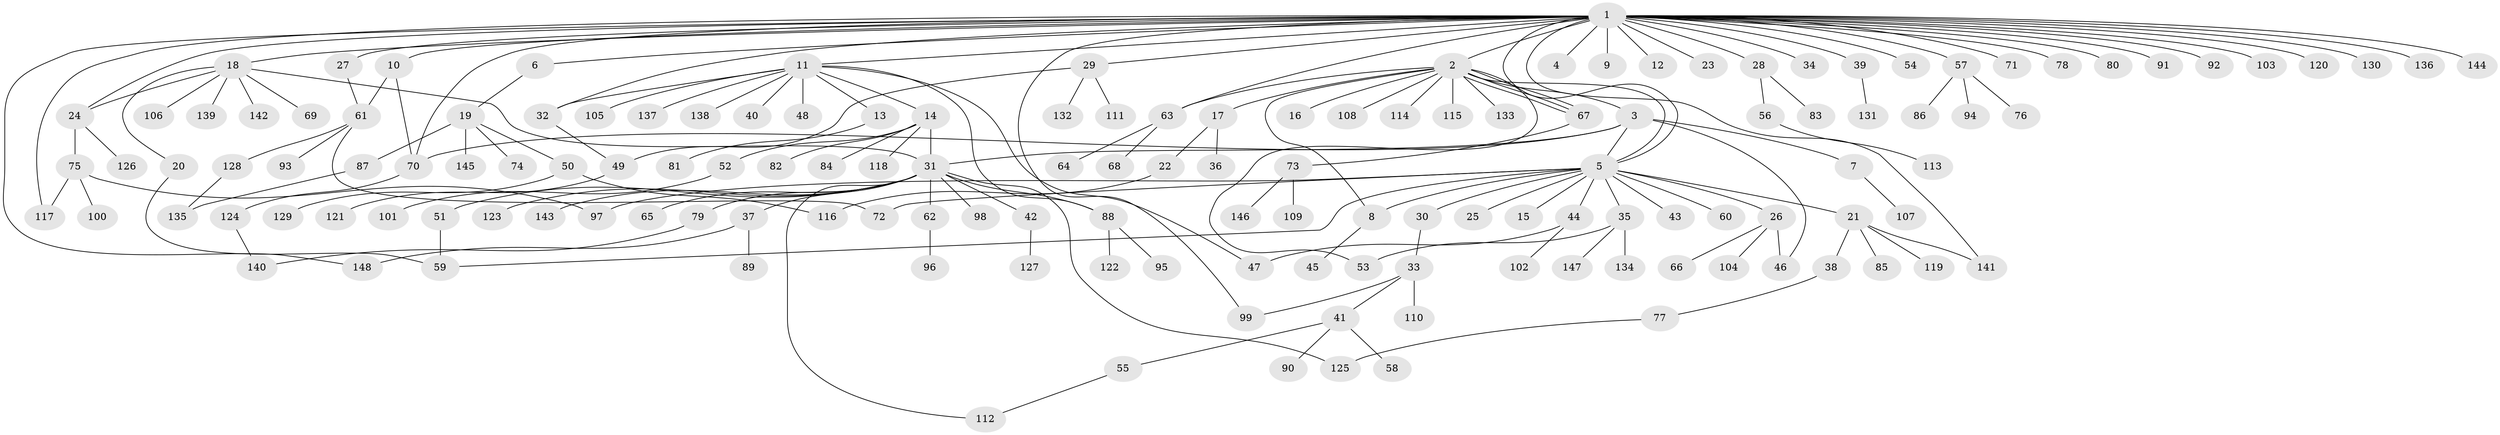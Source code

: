 // Generated by graph-tools (version 1.1) at 2025/11/02/27/25 16:11:16]
// undirected, 148 vertices, 178 edges
graph export_dot {
graph [start="1"]
  node [color=gray90,style=filled];
  1;
  2;
  3;
  4;
  5;
  6;
  7;
  8;
  9;
  10;
  11;
  12;
  13;
  14;
  15;
  16;
  17;
  18;
  19;
  20;
  21;
  22;
  23;
  24;
  25;
  26;
  27;
  28;
  29;
  30;
  31;
  32;
  33;
  34;
  35;
  36;
  37;
  38;
  39;
  40;
  41;
  42;
  43;
  44;
  45;
  46;
  47;
  48;
  49;
  50;
  51;
  52;
  53;
  54;
  55;
  56;
  57;
  58;
  59;
  60;
  61;
  62;
  63;
  64;
  65;
  66;
  67;
  68;
  69;
  70;
  71;
  72;
  73;
  74;
  75;
  76;
  77;
  78;
  79;
  80;
  81;
  82;
  83;
  84;
  85;
  86;
  87;
  88;
  89;
  90;
  91;
  92;
  93;
  94;
  95;
  96;
  97;
  98;
  99;
  100;
  101;
  102;
  103;
  104;
  105;
  106;
  107;
  108;
  109;
  110;
  111;
  112;
  113;
  114;
  115;
  116;
  117;
  118;
  119;
  120;
  121;
  122;
  123;
  124;
  125;
  126;
  127;
  128;
  129;
  130;
  131;
  132;
  133;
  134;
  135;
  136;
  137;
  138;
  139;
  140;
  141;
  142;
  143;
  144;
  145;
  146;
  147;
  148;
  1 -- 2;
  1 -- 4;
  1 -- 5;
  1 -- 6;
  1 -- 9;
  1 -- 10;
  1 -- 11;
  1 -- 12;
  1 -- 18;
  1 -- 23;
  1 -- 24;
  1 -- 27;
  1 -- 28;
  1 -- 29;
  1 -- 32;
  1 -- 34;
  1 -- 39;
  1 -- 54;
  1 -- 57;
  1 -- 63;
  1 -- 70;
  1 -- 71;
  1 -- 78;
  1 -- 80;
  1 -- 91;
  1 -- 92;
  1 -- 99;
  1 -- 103;
  1 -- 117;
  1 -- 120;
  1 -- 130;
  1 -- 136;
  1 -- 141;
  1 -- 144;
  1 -- 148;
  2 -- 3;
  2 -- 5;
  2 -- 8;
  2 -- 16;
  2 -- 17;
  2 -- 53;
  2 -- 63;
  2 -- 67;
  2 -- 67;
  2 -- 67;
  2 -- 108;
  2 -- 114;
  2 -- 115;
  2 -- 133;
  3 -- 5;
  3 -- 7;
  3 -- 31;
  3 -- 46;
  3 -- 70;
  5 -- 8;
  5 -- 15;
  5 -- 21;
  5 -- 25;
  5 -- 26;
  5 -- 30;
  5 -- 35;
  5 -- 43;
  5 -- 44;
  5 -- 59;
  5 -- 60;
  5 -- 72;
  5 -- 97;
  6 -- 19;
  7 -- 107;
  8 -- 45;
  10 -- 61;
  10 -- 70;
  11 -- 13;
  11 -- 14;
  11 -- 32;
  11 -- 40;
  11 -- 47;
  11 -- 48;
  11 -- 88;
  11 -- 105;
  11 -- 137;
  11 -- 138;
  13 -- 81;
  14 -- 31;
  14 -- 52;
  14 -- 82;
  14 -- 84;
  14 -- 118;
  17 -- 22;
  17 -- 36;
  18 -- 20;
  18 -- 24;
  18 -- 31;
  18 -- 69;
  18 -- 106;
  18 -- 139;
  18 -- 142;
  19 -- 50;
  19 -- 74;
  19 -- 87;
  19 -- 145;
  20 -- 59;
  21 -- 38;
  21 -- 85;
  21 -- 119;
  21 -- 141;
  22 -- 116;
  24 -- 75;
  24 -- 126;
  26 -- 46;
  26 -- 66;
  26 -- 104;
  27 -- 61;
  28 -- 56;
  28 -- 83;
  29 -- 49;
  29 -- 111;
  29 -- 132;
  30 -- 33;
  31 -- 37;
  31 -- 42;
  31 -- 51;
  31 -- 62;
  31 -- 65;
  31 -- 79;
  31 -- 88;
  31 -- 98;
  31 -- 112;
  31 -- 123;
  31 -- 125;
  31 -- 143;
  32 -- 49;
  33 -- 41;
  33 -- 99;
  33 -- 110;
  35 -- 53;
  35 -- 134;
  35 -- 147;
  37 -- 89;
  37 -- 148;
  38 -- 77;
  39 -- 131;
  41 -- 55;
  41 -- 58;
  41 -- 90;
  42 -- 127;
  44 -- 47;
  44 -- 102;
  49 -- 121;
  50 -- 116;
  50 -- 129;
  51 -- 59;
  52 -- 101;
  55 -- 112;
  56 -- 113;
  57 -- 76;
  57 -- 86;
  57 -- 94;
  61 -- 72;
  61 -- 93;
  61 -- 128;
  62 -- 96;
  63 -- 64;
  63 -- 68;
  67 -- 73;
  70 -- 124;
  73 -- 109;
  73 -- 146;
  75 -- 97;
  75 -- 100;
  75 -- 117;
  77 -- 125;
  79 -- 140;
  87 -- 135;
  88 -- 95;
  88 -- 122;
  124 -- 140;
  128 -- 135;
}
